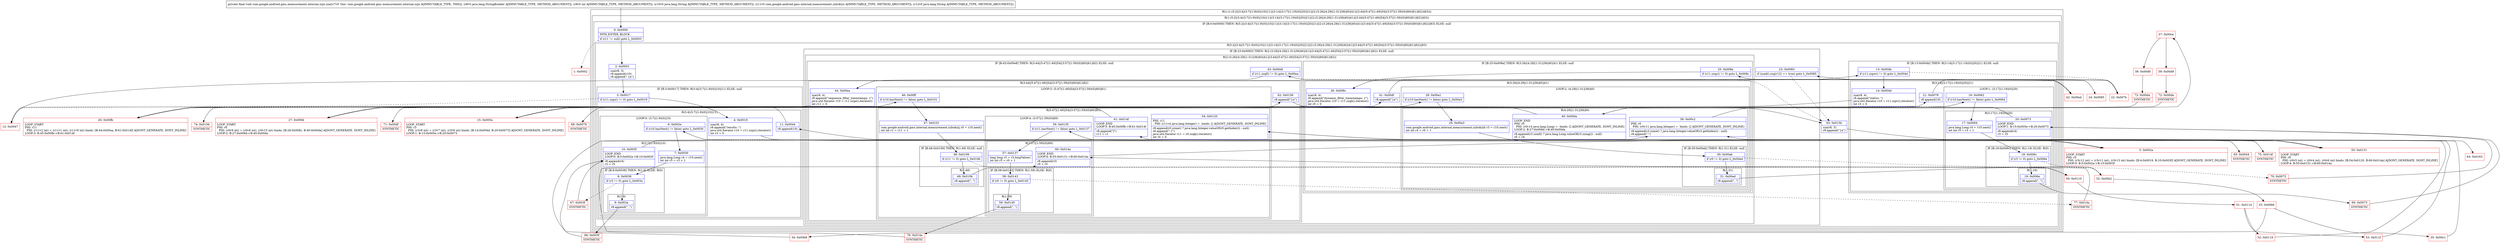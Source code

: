 digraph "CFG forcom.google.android.gms.measurement.internal.zzjo.zza(Ljava\/lang\/StringBuilder;ILjava\/lang\/String;Lcom\/google\/android\/gms\/internal\/measurement\/zzbs$zzi;Ljava\/lang\/String;)V" {
subgraph cluster_Region_1651224524 {
label = "R(1:(1:(5:2|(3:4|(3:7|(1:9)(0)|10)|11)|(3:14|(3:17|(1:19)(0)|20)|21)|(2:(3:26|(4:29|(1:31)|36|40)|41)|(3:44|(5:47|(1:49)|54|(3:57|(1:59)(0)|60)|61)|62))|63)))";
node [shape=record,color=blue];
subgraph cluster_Region_308121455 {
label = "R(1:(5:2|(3:4|(3:7|(1:9)(0)|10)|11)|(3:14|(3:17|(1:19)(0)|20)|21)|(2:(3:26|(4:29|(1:31)|36|40)|41)|(3:44|(5:47|(1:49)|54|(3:57|(1:59)(0)|60)|61)|62))|63))";
node [shape=record,color=blue];
subgraph cluster_IfRegion_1661222768 {
label = "IF [B:0:0x0000] THEN: R(5:2|(3:4|(3:7|(1:9)(0)|10)|11)|(3:14|(3:17|(1:19)(0)|20)|21)|(2:(3:26|(4:29|(1:31)|36|40)|41)|(3:44|(5:47|(1:49)|54|(3:57|(1:59)(0)|60)|61)|62))|63) ELSE: null";
node [shape=record,color=blue];
Node_0 [shape=record,label="{0\:\ 0x0000|MTH_ENTER_BLOCK\l|if (r11 != null) goto L_0x0003\l}"];
subgraph cluster_Region_1830410103 {
label = "R(5:2|(3:4|(3:7|(1:9)(0)|10)|11)|(3:14|(3:17|(1:19)(0)|20)|21)|(2:(3:26|(4:29|(1:31)|36|40)|41)|(3:44|(5:47|(1:49)|54|(3:57|(1:59)(0)|60)|61)|62))|63)";
node [shape=record,color=blue];
Node_2 [shape=record,label="{2\:\ 0x0003|zza(r8, 3)\lr8.append(r10)\lr8.append(\" \{n\")\l}"];
subgraph cluster_IfRegion_1387466967 {
label = "IF [B:3:0x0017] THEN: R(3:4|(3:7|(1:9)(0)|10)|11) ELSE: null";
node [shape=record,color=blue];
Node_3 [shape=record,label="{3\:\ 0x0017|if (r11.zzpz() != 0) goto L_0x0019\l}"];
subgraph cluster_Region_1603292522 {
label = "R(3:4|(3:7|(1:9)(0)|10)|11)";
node [shape=record,color=blue];
Node_4 [shape=record,label="{4\:\ 0x0019|zza(r8, 4)\lr8.append(\"results: \")\ljava.util.Iterator r10 = r11.zzpy().iterator()\lint r3 = 0\l}"];
subgraph cluster_LoopRegion_753650457 {
label = "LOOP:0: (3:7|(1:9)(0)|10)";
node [shape=record,color=blue];
Node_6 [shape=record,label="{6\:\ 0x002e|if (r10.hasNext() != false) goto L_0x0030\l}"];
subgraph cluster_Region_593704422 {
label = "R(3:7|(1:9)(0)|10)";
node [shape=record,color=blue];
Node_7 [shape=record,label="{7\:\ 0x0030|java.lang.Long r4 = r10.next()\lint int r5 = r3 + 1\l}"];
subgraph cluster_IfRegion_511013092 {
label = "IF [B:8:0x0038] THEN: R(1:9) ELSE: R(0)";
node [shape=record,color=blue];
Node_8 [shape=record,label="{8\:\ 0x0038|if (r3 != 0) goto L_0x003a\l}"];
subgraph cluster_Region_1851166283 {
label = "R(1:9)";
node [shape=record,color=blue];
Node_9 [shape=record,label="{9\:\ 0x003a|r8.append(\", \")\l}"];
}
subgraph cluster_Region_1305955993 {
label = "R(0)";
node [shape=record,color=blue];
}
}
Node_10 [shape=record,label="{10\:\ 0x003f|LOOP_END\lLOOP:0: B:5:0x002a\-\>B:10:0x003f\l|r8.append(r4)\lr3 = r5\l}"];
}
}
Node_11 [shape=record,label="{11\:\ 0x0044|r8.append(10)\l}"];
}
}
subgraph cluster_IfRegion_120117852 {
label = "IF [B:13:0x004b] THEN: R(3:14|(3:17|(1:19)(0)|20)|21) ELSE: null";
node [shape=record,color=blue];
Node_13 [shape=record,label="{13\:\ 0x004b|if (r11.zzpw() != 0) goto L_0x004d\l}"];
subgraph cluster_Region_66059282 {
label = "R(3:14|(3:17|(1:19)(0)|20)|21)";
node [shape=record,color=blue];
Node_14 [shape=record,label="{14\:\ 0x004d|zza(r8, 4)\lr8.append(\"status: \")\ljava.util.Iterator r10 = r11.zzpv().iterator()\lint r3 = 0\l}"];
subgraph cluster_LoopRegion_1978235555 {
label = "LOOP:1: (3:17|(1:19)(0)|20)";
node [shape=record,color=blue];
Node_16 [shape=record,label="{16\:\ 0x0062|if (r10.hasNext() != false) goto L_0x0064\l}"];
subgraph cluster_Region_1736133124 {
label = "R(3:17|(1:19)(0)|20)";
node [shape=record,color=blue];
Node_17 [shape=record,label="{17\:\ 0x0064|java.lang.Long r4 = r10.next()\lint int r5 = r3 + 1\l}"];
subgraph cluster_IfRegion_287879148 {
label = "IF [B:18:0x006c] THEN: R(1:19) ELSE: R(0)";
node [shape=record,color=blue];
Node_18 [shape=record,label="{18\:\ 0x006c|if (r3 != 0) goto L_0x006e\l}"];
subgraph cluster_Region_790075011 {
label = "R(1:19)";
node [shape=record,color=blue];
Node_19 [shape=record,label="{19\:\ 0x006e|r8.append(\", \")\l}"];
}
subgraph cluster_Region_1480832638 {
label = "R(0)";
node [shape=record,color=blue];
}
}
Node_20 [shape=record,label="{20\:\ 0x0073|LOOP_END\lLOOP:1: B:15:0x005e\-\>B:20:0x0073\l|r8.append(r4)\lr3 = r5\l}"];
}
}
Node_21 [shape=record,label="{21\:\ 0x0078|r8.append(10)\l}"];
}
}
subgraph cluster_IfRegion_427322640 {
label = "IF [B:23:0x0083] THEN: R(2:(3:26|(4:29|(1:31)|36|40)|41)|(3:44|(5:47|(1:49)|54|(3:57|(1:59)(0)|60)|61)|62)) ELSE: null";
node [shape=record,color=blue];
Node_23 [shape=record,label="{23\:\ 0x0083|if (zzad().zzq(r12) == true) goto L_0x0085\l}"];
subgraph cluster_Region_670707966 {
label = "R(2:(3:26|(4:29|(1:31)|36|40)|41)|(3:44|(5:47|(1:49)|54|(3:57|(1:59)(0)|60)|61)|62))";
node [shape=record,color=blue];
subgraph cluster_IfRegion_885655820 {
label = "IF [B:25:0x008a] THEN: R(3:26|(4:29|(1:31)|36|40)|41) ELSE: null";
node [shape=record,color=blue];
Node_25 [shape=record,label="{25\:\ 0x008a|if (r11.zzqc() != 0) goto L_0x008c\l}"];
subgraph cluster_Region_1761721917 {
label = "R(3:26|(4:29|(1:31)|36|40)|41)";
node [shape=record,color=blue];
Node_26 [shape=record,label="{26\:\ 0x008c|zza(r8, 4)\lr8.append(\"dynamic_filter_timestamps: \{\")\ljava.util.Iterator r10 = r11.zzqb().iterator()\lint r0 = 0\l}"];
subgraph cluster_LoopRegion_1912584621 {
label = "LOOP:2: (4:29|(1:31)|36|40)";
node [shape=record,color=blue];
Node_28 [shape=record,label="{28\:\ 0x00a1|if (r10.hasNext() != false) goto L_0x00a3\l}"];
subgraph cluster_Region_1845691611 {
label = "R(4:29|(1:31)|36|40)";
node [shape=record,color=blue];
Node_29 [shape=record,label="{29\:\ 0x00a3|com.google.android.gms.internal.measurement.zzbs$zzb r3 = r10.next()\lint int r4 = r0 + 1\l}"];
subgraph cluster_IfRegion_1468214949 {
label = "IF [B:30:0x00ab] THEN: R(1:31) ELSE: null";
node [shape=record,color=blue];
Node_30 [shape=record,label="{30\:\ 0x00ab|if (r0 != 0) goto L_0x00ad\l}"];
subgraph cluster_Region_724916847 {
label = "R(1:31)";
node [shape=record,color=blue];
Node_31 [shape=record,label="{31\:\ 0x00ad|r8.append(\", \")\l}"];
}
}
Node_36 [shape=record,label="{36\:\ 0x00c2|PHI: r0 \l  PHI: (r0v11 java.lang.Integer) =  binds: [] A[DONT_GENERATE, DONT_INLINE]\l|r8.append(r3.zzme() ? java.lang.Integer.valueOf(r3.getIndex()) : null)\lr8.append(\":\")\l}"];
Node_40 [shape=record,label="{40\:\ 0x00da|LOOP_END\lPHI: r0 \l  PHI: (r0v14 java.lang.Long) =  binds: [] A[DONT_GENERATE, DONT_INLINE]\lLOOP:2: B:27:0x009d\-\>B:40:0x00da\l|r8.append(r3.zzmf() ? java.lang.Long.valueOf(r3.zzmg()) : null)\lr0 = r4\l}"];
}
}
Node_41 [shape=record,label="{41\:\ 0x00df|r8.append(\"\}n\")\l}"];
}
}
subgraph cluster_IfRegion_1564402231 {
label = "IF [B:43:0x00e8] THEN: R(3:44|(5:47|(1:49)|54|(3:57|(1:59)(0)|60)|61)|62) ELSE: null";
node [shape=record,color=blue];
Node_43 [shape=record,label="{43\:\ 0x00e8|if (r11.zzqf() != 0) goto L_0x00ea\l}"];
subgraph cluster_Region_986395445 {
label = "R(3:44|(5:47|(1:49)|54|(3:57|(1:59)(0)|60)|61)|62)";
node [shape=record,color=blue];
Node_44 [shape=record,label="{44\:\ 0x00ea|zza(r8, 4)\lr8.append(\"sequence_filter_timestamps: \{\")\ljava.util.Iterator r10 = r11.zzqe().iterator()\lint r11 = 0\l}"];
subgraph cluster_LoopRegion_970457845 {
label = "LOOP:3: (5:47|(1:49)|54|(3:57|(1:59)(0)|60)|61)";
node [shape=record,color=blue];
Node_46 [shape=record,label="{46\:\ 0x00ff|if (r10.hasNext() != false) goto L_0x0101\l}"];
subgraph cluster_Region_127799871 {
label = "R(5:47|(1:49)|54|(3:57|(1:59)(0)|60)|61)";
node [shape=record,color=blue];
Node_47 [shape=record,label="{47\:\ 0x0101|com.google.android.gms.internal.measurement.zzbs$zzj r0 = r10.next()\lint int r1 = r11 + 1\l}"];
subgraph cluster_IfRegion_932582004 {
label = "IF [B:48:0x0109] THEN: R(1:49) ELSE: null";
node [shape=record,color=blue];
Node_48 [shape=record,label="{48\:\ 0x0109|if (r11 != 0) goto L_0x010b\l}"];
subgraph cluster_Region_904324786 {
label = "R(1:49)";
node [shape=record,color=blue];
Node_49 [shape=record,label="{49\:\ 0x010b|r8.append(\", \")\l}"];
}
}
Node_54 [shape=record,label="{54\:\ 0x0120|PHI: r11 \l  PHI: (r11v4 java.lang.Integer) =  binds: [] A[DONT_GENERATE, DONT_INLINE]\l|r8.append(r0.zzme() ? java.lang.Integer.valueOf(r0.getIndex()) : null)\lr8.append(\": [\")\ljava.util.Iterator r11 = r0.zzqk().iterator()\lint r0 = 0\l}"];
subgraph cluster_LoopRegion_880878659 {
label = "LOOP:4: (3:57|(1:59)(0)|60)";
node [shape=record,color=blue];
Node_56 [shape=record,label="{56\:\ 0x0135|if (r11.hasNext() != false) goto L_0x0137\l}"];
subgraph cluster_Region_2101911072 {
label = "R(3:57|(1:59)(0)|60)";
node [shape=record,color=blue];
Node_57 [shape=record,label="{57\:\ 0x0137|long long r3 = r3.longValue()\lint int r5 = r0 + 1\l}"];
subgraph cluster_IfRegion_511268903 {
label = "IF [B:58:0x0143] THEN: R(1:59) ELSE: R(0)";
node [shape=record,color=blue];
Node_58 [shape=record,label="{58\:\ 0x0143|if (r0 != 0) goto L_0x0145\l}"];
subgraph cluster_Region_503596990 {
label = "R(1:59)";
node [shape=record,color=blue];
Node_59 [shape=record,label="{59\:\ 0x0145|r8.append(\", \")\l}"];
}
subgraph cluster_Region_1731338529 {
label = "R(0)";
node [shape=record,color=blue];
}
}
Node_60 [shape=record,label="{60\:\ 0x014a|LOOP_END\lLOOP:4: B:55:0x0131\-\>B:60:0x014a\l|r8.append(r3)\lr0 = r5\l}"];
}
}
Node_61 [shape=record,label="{61\:\ 0x014f|LOOP_END\lLOOP:3: B:45:0x00fb\-\>B:61:0x014f\l|r8.append(\"]\")\lr11 = r1\l}"];
}
}
Node_62 [shape=record,label="{62\:\ 0x0156|r8.append(\"\}n\")\l}"];
}
}
}
}
Node_63 [shape=record,label="{63\:\ 0x015b|zza(r8, 3)\lr8.append(\"\}n\")\l}"];
}
}
}
}
Node_1 [shape=record,color=red,label="{1\:\ 0x0002}"];
Node_5 [shape=record,color=red,label="{5\:\ 0x002a|LOOP_START\lPHI: r3 \l  PHI: (r3v12 int) = (r3v11 int), (r3v13 int) binds: [B:4:0x0019, B:10:0x003f] A[DONT_GENERATE, DONT_INLINE]\lLOOP:0: B:5:0x002a\-\>B:10:0x003f\l}"];
Node_12 [shape=record,color=red,label="{12\:\ 0x0047}"];
Node_15 [shape=record,color=red,label="{15\:\ 0x005e|LOOP_START\lPHI: r3 \l  PHI: (r3v8 int) = (r3v7 int), (r3v9 int) binds: [B:14:0x004d, B:20:0x0073] A[DONT_GENERATE, DONT_INLINE]\lLOOP:1: B:15:0x005e\-\>B:20:0x0073\l}"];
Node_22 [shape=record,color=red,label="{22\:\ 0x007b}"];
Node_24 [shape=record,color=red,label="{24\:\ 0x0085}"];
Node_27 [shape=record,color=red,label="{27\:\ 0x009d|LOOP_START\lPHI: r0 \l  PHI: (r0v9 int) = (r0v8 int), (r0v15 int) binds: [B:26:0x008c, B:40:0x00da] A[DONT_GENERATE, DONT_INLINE]\lLOOP:2: B:27:0x009d\-\>B:40:0x00da\l}"];
Node_32 [shape=record,color=red,label="{32\:\ 0x00b2}"];
Node_33 [shape=record,color=red,label="{33\:\ 0x00b6}"];
Node_34 [shape=record,color=red,label="{34\:\ 0x00b8}"];
Node_35 [shape=record,color=red,label="{35\:\ 0x00c1}"];
Node_37 [shape=record,color=red,label="{37\:\ 0x00ce}"];
Node_38 [shape=record,color=red,label="{38\:\ 0x00d0}"];
Node_39 [shape=record,color=red,label="{39\:\ 0x00d9}"];
Node_42 [shape=record,color=red,label="{42\:\ 0x00e4}"];
Node_45 [shape=record,color=red,label="{45\:\ 0x00fb|LOOP_START\lPHI: r11 \l  PHI: (r11v2 int) = (r11v1 int), (r11v9 int) binds: [B:44:0x00ea, B:61:0x014f] A[DONT_GENERATE, DONT_INLINE]\lLOOP:3: B:45:0x00fb\-\>B:61:0x014f\l}"];
Node_50 [shape=record,color=red,label="{50\:\ 0x0110}"];
Node_51 [shape=record,color=red,label="{51\:\ 0x0114}"];
Node_52 [shape=record,color=red,label="{52\:\ 0x0116}"];
Node_53 [shape=record,color=red,label="{53\:\ 0x011f}"];
Node_55 [shape=record,color=red,label="{55\:\ 0x0131|LOOP_START\lPHI: r0 \l  PHI: (r0v5 int) = (r0v4 int), (r0v6 int) binds: [B:54:0x0120, B:60:0x014a] A[DONT_GENERATE, DONT_INLINE]\lLOOP:4: B:55:0x0131\-\>B:60:0x014a\l}"];
Node_64 [shape=record,color=red,label="{64\:\ 0x0163}"];
Node_65 [shape=record,color=red,label="{65\:\ 0x0044|SYNTHETIC\l}"];
Node_66 [shape=record,color=red,label="{66\:\ 0x003f|SYNTHETIC\l}"];
Node_67 [shape=record,color=red,label="{67\:\ 0x003f|SYNTHETIC\l}"];
Node_68 [shape=record,color=red,label="{68\:\ 0x0078|SYNTHETIC\l}"];
Node_69 [shape=record,color=red,label="{69\:\ 0x0073|SYNTHETIC\l}"];
Node_70 [shape=record,color=red,label="{70\:\ 0x0073|SYNTHETIC\l}"];
Node_71 [shape=record,color=red,label="{71\:\ 0x00df|SYNTHETIC\l}"];
Node_72 [shape=record,color=red,label="{72\:\ 0x00da|SYNTHETIC\l}"];
Node_73 [shape=record,color=red,label="{73\:\ 0x00da|SYNTHETIC\l}"];
Node_74 [shape=record,color=red,label="{74\:\ 0x0156|SYNTHETIC\l}"];
Node_75 [shape=record,color=red,label="{75\:\ 0x014f|SYNTHETIC\l}"];
Node_76 [shape=record,color=red,label="{76\:\ 0x014a|SYNTHETIC\l}"];
Node_77 [shape=record,color=red,label="{77\:\ 0x014a|SYNTHETIC\l}"];
MethodNode[shape=record,label="{private final void com.google.android.gms.measurement.internal.zzjo.zza((r7v0 'this' com.google.android.gms.measurement.internal.zzjo A[IMMUTABLE_TYPE, THIS]), (r8v0 java.lang.StringBuilder A[IMMUTABLE_TYPE, METHOD_ARGUMENT]), (r9v0 int A[IMMUTABLE_TYPE, METHOD_ARGUMENT]), (r10v0 java.lang.String A[IMMUTABLE_TYPE, METHOD_ARGUMENT]), (r11v0 com.google.android.gms.internal.measurement.zzbs$zzi A[IMMUTABLE_TYPE, METHOD_ARGUMENT]), (r12v0 java.lang.String A[IMMUTABLE_TYPE, METHOD_ARGUMENT])) }"];
MethodNode -> Node_0;
Node_0 -> Node_1[style=dashed];
Node_0 -> Node_2;
Node_2 -> Node_3;
Node_3 -> Node_4;
Node_3 -> Node_12[style=dashed];
Node_4 -> Node_5;
Node_6 -> Node_7;
Node_6 -> Node_65[style=dashed];
Node_7 -> Node_8;
Node_8 -> Node_9;
Node_8 -> Node_67[style=dashed];
Node_9 -> Node_66;
Node_10 -> Node_5;
Node_11 -> Node_12;
Node_13 -> Node_14;
Node_13 -> Node_22[style=dashed];
Node_14 -> Node_15;
Node_16 -> Node_17;
Node_16 -> Node_68[style=dashed];
Node_17 -> Node_18;
Node_18 -> Node_19;
Node_18 -> Node_70[style=dashed];
Node_19 -> Node_69;
Node_20 -> Node_15;
Node_21 -> Node_22;
Node_23 -> Node_24;
Node_23 -> Node_63[style=dashed];
Node_25 -> Node_26;
Node_25 -> Node_42[style=dashed];
Node_26 -> Node_27;
Node_28 -> Node_29;
Node_28 -> Node_71[style=dashed];
Node_29 -> Node_30;
Node_30 -> Node_31;
Node_30 -> Node_32[style=dashed];
Node_31 -> Node_32;
Node_36 -> Node_37;
Node_40 -> Node_27;
Node_41 -> Node_42;
Node_43 -> Node_44;
Node_43 -> Node_63[style=dashed];
Node_44 -> Node_45;
Node_46 -> Node_47;
Node_46 -> Node_74[style=dashed];
Node_47 -> Node_48;
Node_48 -> Node_49;
Node_48 -> Node_50[style=dashed];
Node_49 -> Node_50;
Node_54 -> Node_55;
Node_56 -> Node_57;
Node_56 -> Node_75[style=dashed];
Node_57 -> Node_58;
Node_58 -> Node_59;
Node_58 -> Node_77[style=dashed];
Node_59 -> Node_76;
Node_60 -> Node_55;
Node_61 -> Node_45;
Node_62 -> Node_63;
Node_63 -> Node_64;
Node_5 -> Node_6;
Node_12 -> Node_13;
Node_15 -> Node_16;
Node_22 -> Node_23;
Node_24 -> Node_25;
Node_27 -> Node_28;
Node_32 -> Node_33;
Node_33 -> Node_34;
Node_33 -> Node_35;
Node_34 -> Node_36;
Node_35 -> Node_36;
Node_37 -> Node_38;
Node_37 -> Node_39;
Node_38 -> Node_73;
Node_39 -> Node_72;
Node_42 -> Node_43;
Node_45 -> Node_46;
Node_50 -> Node_51;
Node_51 -> Node_52;
Node_51 -> Node_53;
Node_52 -> Node_54;
Node_53 -> Node_54;
Node_55 -> Node_56;
Node_65 -> Node_11;
Node_66 -> Node_10;
Node_67 -> Node_10;
Node_68 -> Node_21;
Node_69 -> Node_20;
Node_70 -> Node_20;
Node_71 -> Node_41;
Node_72 -> Node_40;
Node_73 -> Node_40;
Node_74 -> Node_62;
Node_75 -> Node_61;
Node_76 -> Node_60;
Node_77 -> Node_60;
}

